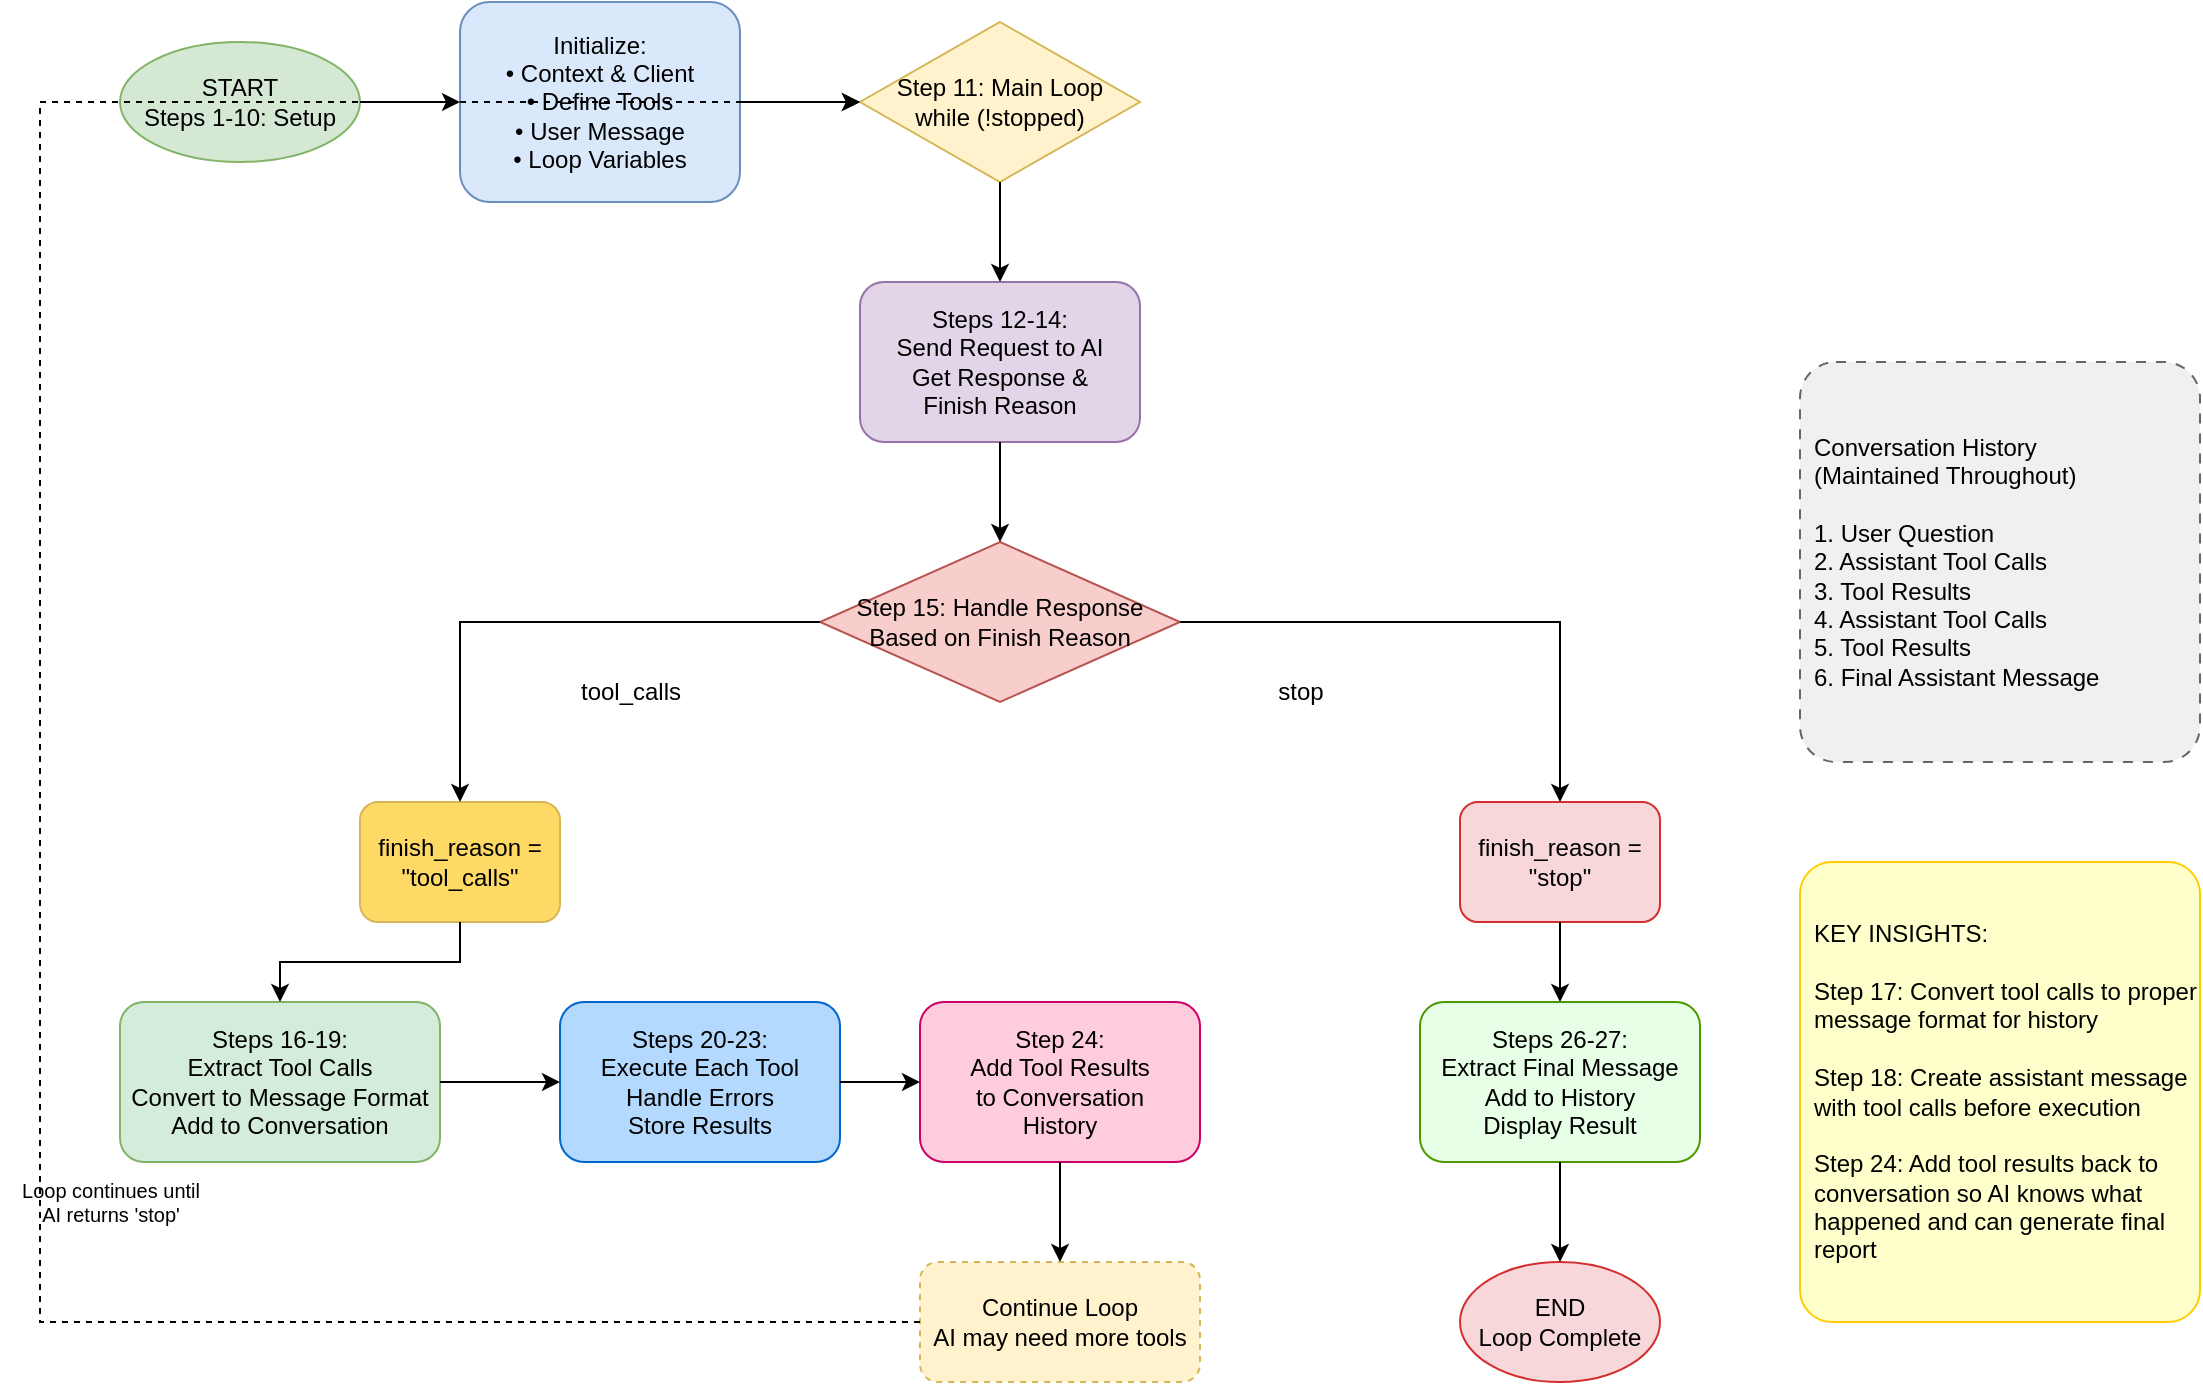 <mxfile>
    <diagram name="Tool Loop Flow" id="tool-loop-flow">
        <mxGraphModel dx="1030" dy="591" grid="1" gridSize="10" guides="1" tooltips="1" connect="1" arrows="1" fold="1" page="1" pageScale="1" pageWidth="1169" pageHeight="827" math="0" shadow="0">
            <root>
                <mxCell id="0"/>
                <mxCell id="1" parent="0"/>
                <mxCell id="start" value="START&#xa;Steps 1-10: Setup" style="ellipse;whiteSpace=wrap;html=1;fillColor=#d5e8d4;strokeColor=#82b366;" parent="1" vertex="1">
                    <mxGeometry x="80" y="40" width="120" height="60" as="geometry"/>
                </mxCell>
                <mxCell id="init" value="Initialize:&#xa;• Context &amp; Client&#xa;• Define Tools&#xa;• User Message&#xa;• Loop Variables" style="rounded=1;whiteSpace=wrap;html=1;fillColor=#dae8fc;strokeColor=#6c8ebf;" parent="1" vertex="1">
                    <mxGeometry x="250" y="20" width="140" height="100" as="geometry"/>
                </mxCell>
                <mxCell id="loopStart" value="Step 11: Main Loop&#xa;while (!stopped)" style="rhombus;whiteSpace=wrap;html=1;fillColor=#fff2cc;strokeColor=#d6b656;" parent="1" vertex="1">
                    <mxGeometry x="450" y="30" width="140" height="80" as="geometry"/>
                </mxCell>
                <mxCell id="sendRequest" value="Steps 12-14:&#xa;Send Request to AI&#xa;Get Response &amp;&#xa;Finish Reason" style="rounded=1;whiteSpace=wrap;html=1;fillColor=#e1d5e7;strokeColor=#9673a6;" parent="1" vertex="1">
                    <mxGeometry x="450" y="160" width="140" height="80" as="geometry"/>
                </mxCell>
                <mxCell id="decision" value="Step 15: Handle Response&#xa;Based on Finish Reason" style="rhombus;whiteSpace=wrap;html=1;fillColor=#f8cecc;strokeColor=#b85450;" parent="1" vertex="1">
                    <mxGeometry x="430" y="290" width="180" height="80" as="geometry"/>
                </mxCell>
                <mxCell id="toolCalls" value="finish_reason =&#xa;&quot;tool_calls&quot;" style="rounded=1;whiteSpace=wrap;html=1;fillColor=#ffd966;strokeColor=#d6b656;" parent="1" vertex="1">
                    <mxGeometry x="200" y="420" width="100" height="60" as="geometry"/>
                </mxCell>
                <mxCell id="stopPath" value="finish_reason =&#xa;&quot;stop&quot;" style="rounded=1;whiteSpace=wrap;html=1;fillColor=#f8d7da;strokeColor=#d32f2f;" parent="1" vertex="1">
                    <mxGeometry x="750" y="420" width="100" height="60" as="geometry"/>
                </mxCell>
                <mxCell id="toolProcess" value="Steps 16-19:&#xa;Extract Tool Calls&#xa;Convert to Message Format&#xa;Add to Conversation" style="rounded=1;whiteSpace=wrap;html=1;fillColor=#d4edda;strokeColor=#82b366;" parent="1" vertex="1">
                    <mxGeometry x="80" y="520" width="160" height="80" as="geometry"/>
                </mxCell>
                <mxCell id="execTools" value="Steps 20-23:&#xa;Execute Each Tool&#xa;Handle Errors&#xa;Store Results" style="rounded=1;whiteSpace=wrap;html=1;fillColor=#b3d9ff;strokeColor=#0066cc;" parent="1" vertex="1">
                    <mxGeometry x="300" y="520" width="140" height="80" as="geometry"/>
                </mxCell>
                <mxCell id="addResults" value="Step 24:&#xa;Add Tool Results&#xa;to Conversation&#xa;History" style="rounded=1;whiteSpace=wrap;html=1;fillColor=#ffccdd;strokeColor=#cc0066;" parent="1" vertex="1">
                    <mxGeometry x="480" y="520" width="140" height="80" as="geometry"/>
                </mxCell>
                <mxCell id="finalMsg" value="Steps 26-27:&#xa;Extract Final Message&#xa;Add to History&#xa;Display Result" style="rounded=1;whiteSpace=wrap;html=1;fillColor=#e6ffe6;strokeColor=#4d9900;" parent="1" vertex="1">
                    <mxGeometry x="730" y="520" width="140" height="80" as="geometry"/>
                </mxCell>
                <mxCell id="end" value="END&#xa;Loop Complete" style="ellipse;whiteSpace=wrap;html=1;fillColor=#f8d7da;strokeColor=#d32f2f;" parent="1" vertex="1">
                    <mxGeometry x="750" y="650" width="100" height="60" as="geometry"/>
                </mxCell>
                <mxCell id="loopBack" value="Continue Loop&#xa;AI may need more tools" style="rounded=1;whiteSpace=wrap;html=1;fillColor=#fff2cc;strokeColor=#d6b656;dashed=1;" parent="1" vertex="1">
                    <mxGeometry x="480" y="650" width="140" height="60" as="geometry"/>
                </mxCell>
                <mxCell id="convHistory" value="Conversation History&#xa;(Maintained Throughout)&#xa;&#xa;1. User Question&#xa;2. Assistant Tool Calls&#xa;3. Tool Results&#xa;4. Assistant Tool Calls&#xa;5. Tool Results&#xa;6. Final Assistant Message" style="rounded=1;whiteSpace=wrap;html=1;fillColor=#f0f0f0;strokeColor=#666666;dashed=1;dashPattern=5 5;align=left;spacingLeft=5;arcSize=9;" parent="1" vertex="1">
                    <mxGeometry x="920" y="200" width="200" height="200" as="geometry"/>
                </mxCell>
                <mxCell id="keyExpl" value="KEY INSIGHTS:&#xa;&#xa;Step 17: Convert tool calls to proper&#xa;message format for history&#xa;&#xa;Step 18: Create assistant message&#xa;with tool calls before execution&#xa;&#xa;Step 24: Add tool results back to&#xa;conversation so AI knows what&#xa;happened and can generate final report" style="rounded=1;whiteSpace=wrap;html=1;fillColor=#ffffcc;strokeColor=#ffcc00;align=left;spacingLeft=5;arcSize=8;" parent="1" vertex="1">
                    <mxGeometry x="920" y="450" width="200" height="230" as="geometry"/>
                </mxCell>
                <mxCell id="arrow1" style="edgeStyle=orthogonalEdgeStyle;rounded=0;orthogonalLoop=1;jettySize=auto;html=1;" parent="1" source="start" target="init" edge="1">
                    <mxGeometry relative="1" as="geometry"/>
                </mxCell>
                <mxCell id="arrow2" style="edgeStyle=orthogonalEdgeStyle;rounded=0;orthogonalLoop=1;jettySize=auto;html=1;" parent="1" source="init" target="loopStart" edge="1">
                    <mxGeometry relative="1" as="geometry"/>
                </mxCell>
                <mxCell id="arrow3" style="edgeStyle=orthogonalEdgeStyle;rounded=0;orthogonalLoop=1;jettySize=auto;html=1;" parent="1" source="loopStart" target="sendRequest" edge="1">
                    <mxGeometry relative="1" as="geometry"/>
                </mxCell>
                <mxCell id="arrow4" style="edgeStyle=orthogonalEdgeStyle;rounded=0;orthogonalLoop=1;jettySize=auto;html=1;" parent="1" source="sendRequest" target="decision" edge="1">
                    <mxGeometry relative="1" as="geometry"/>
                </mxCell>
                <mxCell id="arrow5" style="edgeStyle=orthogonalEdgeStyle;rounded=0;orthogonalLoop=1;jettySize=auto;html=1;" parent="1" source="decision" target="toolCalls" edge="1">
                    <mxGeometry relative="1" as="geometry"/>
                </mxCell>
                <mxCell id="arrow6" style="edgeStyle=orthogonalEdgeStyle;rounded=0;orthogonalLoop=1;jettySize=auto;html=1;" parent="1" source="decision" target="stopPath" edge="1">
                    <mxGeometry relative="1" as="geometry"/>
                </mxCell>
                <mxCell id="arrow7" style="edgeStyle=orthogonalEdgeStyle;rounded=0;orthogonalLoop=1;jettySize=auto;html=1;" parent="1" source="toolCalls" target="toolProcess" edge="1">
                    <mxGeometry relative="1" as="geometry"/>
                </mxCell>
                <mxCell id="arrow8" style="edgeStyle=orthogonalEdgeStyle;rounded=0;orthogonalLoop=1;jettySize=auto;html=1;" parent="1" source="toolProcess" target="execTools" edge="1">
                    <mxGeometry relative="1" as="geometry"/>
                </mxCell>
                <mxCell id="arrow9" style="edgeStyle=orthogonalEdgeStyle;rounded=0;orthogonalLoop=1;jettySize=auto;html=1;" parent="1" source="execTools" target="addResults" edge="1">
                    <mxGeometry relative="1" as="geometry"/>
                </mxCell>
                <mxCell id="arrow10" style="edgeStyle=orthogonalEdgeStyle;rounded=0;orthogonalLoop=1;jettySize=auto;html=1;" parent="1" source="addResults" target="loopBack" edge="1">
                    <mxGeometry relative="1" as="geometry"/>
                </mxCell>
                <mxCell id="arrow11" style="edgeStyle=orthogonalEdgeStyle;rounded=0;orthogonalLoop=1;jettySize=auto;html=1;dashed=1;" parent="1" source="loopBack" target="loopStart" edge="1">
                    <mxGeometry relative="1" as="geometry">
                        <Array as="points">
                            <mxPoint x="550" y="680"/>
                            <mxPoint x="40" y="680"/>
                            <mxPoint x="40" y="70"/>
                            <mxPoint x="450" y="70"/>
                        </Array>
                    </mxGeometry>
                </mxCell>
                <mxCell id="arrow12" style="edgeStyle=orthogonalEdgeStyle;rounded=0;orthogonalLoop=1;jettySize=auto;html=1;" parent="1" source="stopPath" target="finalMsg" edge="1">
                    <mxGeometry relative="1" as="geometry"/>
                </mxCell>
                <mxCell id="arrow13" style="edgeStyle=orthogonalEdgeStyle;rounded=0;orthogonalLoop=1;jettySize=auto;html=1;" parent="1" source="finalMsg" target="end" edge="1">
                    <mxGeometry relative="1" as="geometry"/>
                </mxCell>
                <mxCell id="label1" value="tool_calls" style="text;html=1;align=center;verticalAlign=middle;resizable=0;points=[];autosize=1;strokeColor=none;fillColor=none;" parent="1" vertex="1">
                    <mxGeometry x="300" y="350" width="70" height="30" as="geometry"/>
                </mxCell>
                <mxCell id="label2" value="stop" style="text;html=1;align=center;verticalAlign=middle;resizable=0;points=[];autosize=1;strokeColor=none;fillColor=none;" parent="1" vertex="1">
                    <mxGeometry x="650" y="350" width="40" height="30" as="geometry"/>
                </mxCell>
                <mxCell id="label3" value="Loop continues until&#xa;AI returns &#39;stop&#39;" style="text;html=1;align=center;verticalAlign=middle;resizable=0;points=[];autosize=1;strokeColor=none;fillColor=none;fontSize=10;" parent="1" vertex="1">
                    <mxGeometry x="20" y="600" width="110" height="40" as="geometry"/>
                </mxCell>
            </root>
        </mxGraphModel>
    </diagram>
</mxfile>